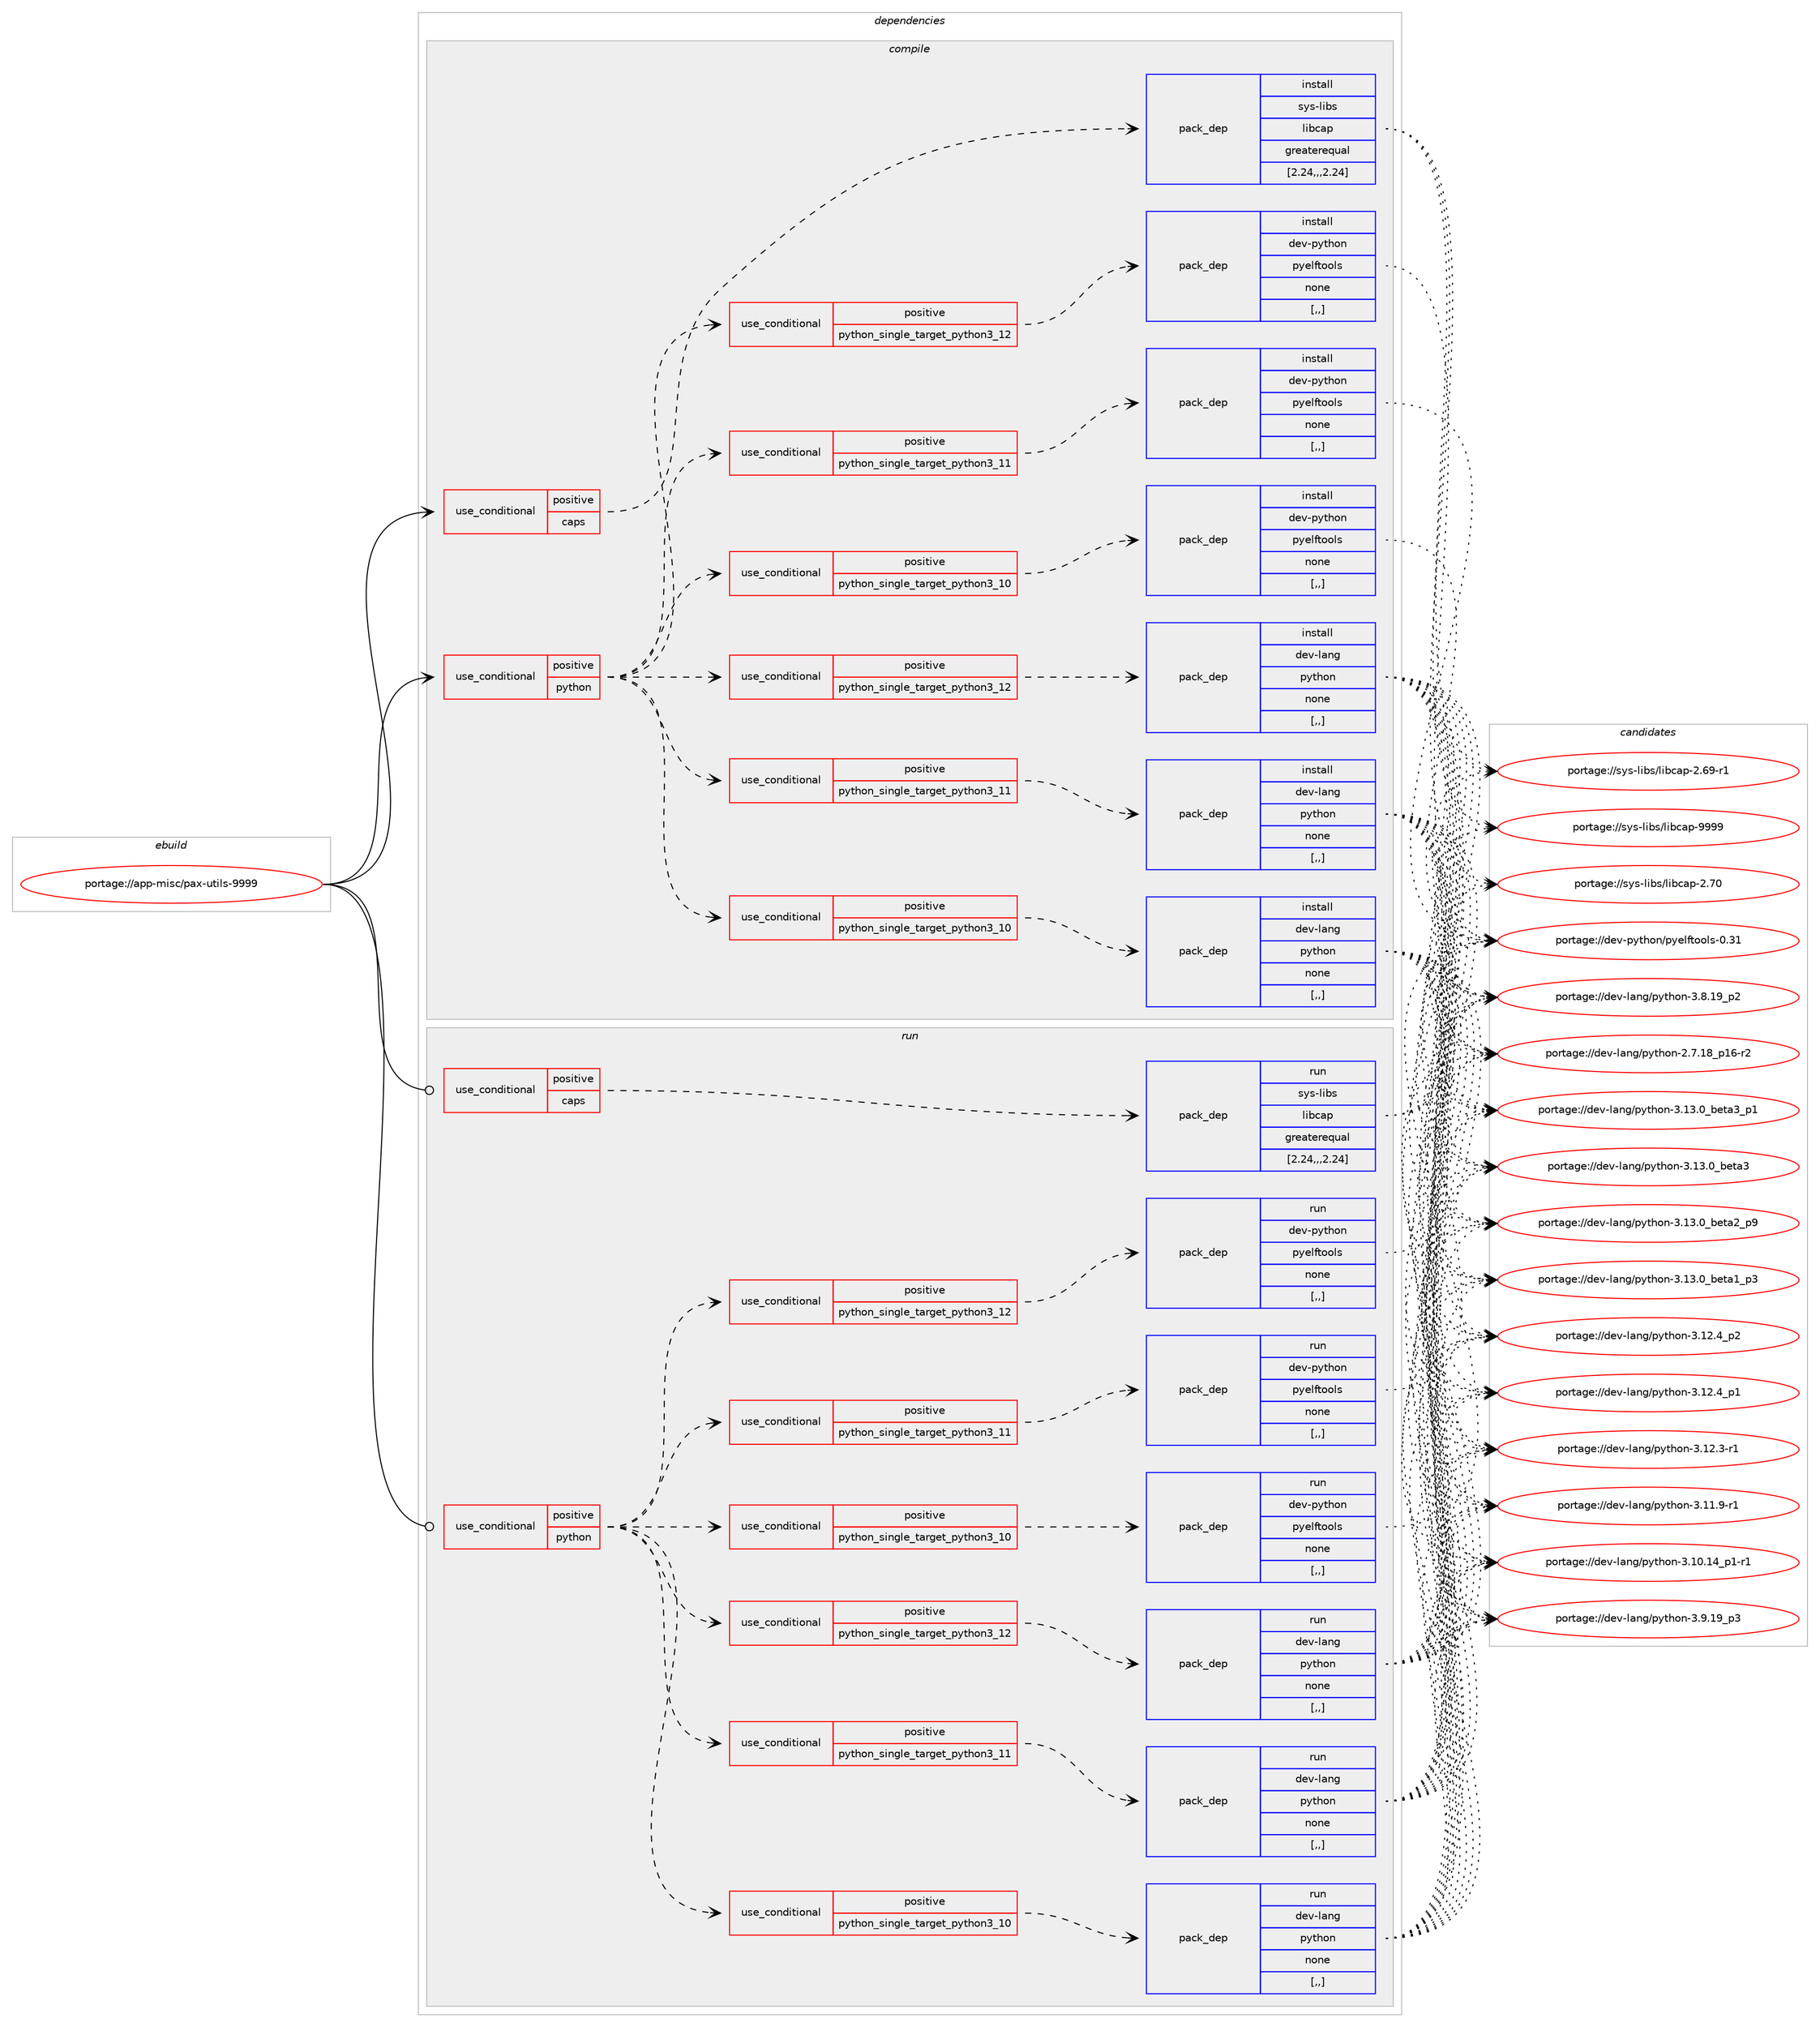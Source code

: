 digraph prolog {

# *************
# Graph options
# *************

newrank=true;
concentrate=true;
compound=true;
graph [rankdir=LR,fontname=Helvetica,fontsize=10,ranksep=1.5];#, ranksep=2.5, nodesep=0.2];
edge  [arrowhead=vee];
node  [fontname=Helvetica,fontsize=10];

# **********
# The ebuild
# **********

subgraph cluster_leftcol {
color=gray;
label=<<i>ebuild</i>>;
id [label="portage://app-misc/pax-utils-9999", color=red, width=4, href="../app-misc/pax-utils-9999.svg"];
}

# ****************
# The dependencies
# ****************

subgraph cluster_midcol {
color=gray;
label=<<i>dependencies</i>>;
subgraph cluster_compile {
fillcolor="#eeeeee";
style=filled;
label=<<i>compile</i>>;
subgraph cond12595 {
dependency43325 [label=<<TABLE BORDER="0" CELLBORDER="1" CELLSPACING="0" CELLPADDING="4"><TR><TD ROWSPAN="3" CELLPADDING="10">use_conditional</TD></TR><TR><TD>positive</TD></TR><TR><TD>caps</TD></TR></TABLE>>, shape=none, color=red];
subgraph pack30329 {
dependency43326 [label=<<TABLE BORDER="0" CELLBORDER="1" CELLSPACING="0" CELLPADDING="4" WIDTH="220"><TR><TD ROWSPAN="6" CELLPADDING="30">pack_dep</TD></TR><TR><TD WIDTH="110">install</TD></TR><TR><TD>sys-libs</TD></TR><TR><TD>libcap</TD></TR><TR><TD>greaterequal</TD></TR><TR><TD>[2.24,,,2.24]</TD></TR></TABLE>>, shape=none, color=blue];
}
dependency43325:e -> dependency43326:w [weight=20,style="dashed",arrowhead="vee"];
}
id:e -> dependency43325:w [weight=20,style="solid",arrowhead="vee"];
subgraph cond12596 {
dependency43327 [label=<<TABLE BORDER="0" CELLBORDER="1" CELLSPACING="0" CELLPADDING="4"><TR><TD ROWSPAN="3" CELLPADDING="10">use_conditional</TD></TR><TR><TD>positive</TD></TR><TR><TD>python</TD></TR></TABLE>>, shape=none, color=red];
subgraph cond12597 {
dependency43328 [label=<<TABLE BORDER="0" CELLBORDER="1" CELLSPACING="0" CELLPADDING="4"><TR><TD ROWSPAN="3" CELLPADDING="10">use_conditional</TD></TR><TR><TD>positive</TD></TR><TR><TD>python_single_target_python3_10</TD></TR></TABLE>>, shape=none, color=red];
subgraph pack30330 {
dependency43329 [label=<<TABLE BORDER="0" CELLBORDER="1" CELLSPACING="0" CELLPADDING="4" WIDTH="220"><TR><TD ROWSPAN="6" CELLPADDING="30">pack_dep</TD></TR><TR><TD WIDTH="110">install</TD></TR><TR><TD>dev-lang</TD></TR><TR><TD>python</TD></TR><TR><TD>none</TD></TR><TR><TD>[,,]</TD></TR></TABLE>>, shape=none, color=blue];
}
dependency43328:e -> dependency43329:w [weight=20,style="dashed",arrowhead="vee"];
}
dependency43327:e -> dependency43328:w [weight=20,style="dashed",arrowhead="vee"];
subgraph cond12598 {
dependency43330 [label=<<TABLE BORDER="0" CELLBORDER="1" CELLSPACING="0" CELLPADDING="4"><TR><TD ROWSPAN="3" CELLPADDING="10">use_conditional</TD></TR><TR><TD>positive</TD></TR><TR><TD>python_single_target_python3_11</TD></TR></TABLE>>, shape=none, color=red];
subgraph pack30331 {
dependency43331 [label=<<TABLE BORDER="0" CELLBORDER="1" CELLSPACING="0" CELLPADDING="4" WIDTH="220"><TR><TD ROWSPAN="6" CELLPADDING="30">pack_dep</TD></TR><TR><TD WIDTH="110">install</TD></TR><TR><TD>dev-lang</TD></TR><TR><TD>python</TD></TR><TR><TD>none</TD></TR><TR><TD>[,,]</TD></TR></TABLE>>, shape=none, color=blue];
}
dependency43330:e -> dependency43331:w [weight=20,style="dashed",arrowhead="vee"];
}
dependency43327:e -> dependency43330:w [weight=20,style="dashed",arrowhead="vee"];
subgraph cond12599 {
dependency43332 [label=<<TABLE BORDER="0" CELLBORDER="1" CELLSPACING="0" CELLPADDING="4"><TR><TD ROWSPAN="3" CELLPADDING="10">use_conditional</TD></TR><TR><TD>positive</TD></TR><TR><TD>python_single_target_python3_12</TD></TR></TABLE>>, shape=none, color=red];
subgraph pack30332 {
dependency43333 [label=<<TABLE BORDER="0" CELLBORDER="1" CELLSPACING="0" CELLPADDING="4" WIDTH="220"><TR><TD ROWSPAN="6" CELLPADDING="30">pack_dep</TD></TR><TR><TD WIDTH="110">install</TD></TR><TR><TD>dev-lang</TD></TR><TR><TD>python</TD></TR><TR><TD>none</TD></TR><TR><TD>[,,]</TD></TR></TABLE>>, shape=none, color=blue];
}
dependency43332:e -> dependency43333:w [weight=20,style="dashed",arrowhead="vee"];
}
dependency43327:e -> dependency43332:w [weight=20,style="dashed",arrowhead="vee"];
subgraph cond12600 {
dependency43334 [label=<<TABLE BORDER="0" CELLBORDER="1" CELLSPACING="0" CELLPADDING="4"><TR><TD ROWSPAN="3" CELLPADDING="10">use_conditional</TD></TR><TR><TD>positive</TD></TR><TR><TD>python_single_target_python3_10</TD></TR></TABLE>>, shape=none, color=red];
subgraph pack30333 {
dependency43335 [label=<<TABLE BORDER="0" CELLBORDER="1" CELLSPACING="0" CELLPADDING="4" WIDTH="220"><TR><TD ROWSPAN="6" CELLPADDING="30">pack_dep</TD></TR><TR><TD WIDTH="110">install</TD></TR><TR><TD>dev-python</TD></TR><TR><TD>pyelftools</TD></TR><TR><TD>none</TD></TR><TR><TD>[,,]</TD></TR></TABLE>>, shape=none, color=blue];
}
dependency43334:e -> dependency43335:w [weight=20,style="dashed",arrowhead="vee"];
}
dependency43327:e -> dependency43334:w [weight=20,style="dashed",arrowhead="vee"];
subgraph cond12601 {
dependency43336 [label=<<TABLE BORDER="0" CELLBORDER="1" CELLSPACING="0" CELLPADDING="4"><TR><TD ROWSPAN="3" CELLPADDING="10">use_conditional</TD></TR><TR><TD>positive</TD></TR><TR><TD>python_single_target_python3_11</TD></TR></TABLE>>, shape=none, color=red];
subgraph pack30334 {
dependency43337 [label=<<TABLE BORDER="0" CELLBORDER="1" CELLSPACING="0" CELLPADDING="4" WIDTH="220"><TR><TD ROWSPAN="6" CELLPADDING="30">pack_dep</TD></TR><TR><TD WIDTH="110">install</TD></TR><TR><TD>dev-python</TD></TR><TR><TD>pyelftools</TD></TR><TR><TD>none</TD></TR><TR><TD>[,,]</TD></TR></TABLE>>, shape=none, color=blue];
}
dependency43336:e -> dependency43337:w [weight=20,style="dashed",arrowhead="vee"];
}
dependency43327:e -> dependency43336:w [weight=20,style="dashed",arrowhead="vee"];
subgraph cond12602 {
dependency43338 [label=<<TABLE BORDER="0" CELLBORDER="1" CELLSPACING="0" CELLPADDING="4"><TR><TD ROWSPAN="3" CELLPADDING="10">use_conditional</TD></TR><TR><TD>positive</TD></TR><TR><TD>python_single_target_python3_12</TD></TR></TABLE>>, shape=none, color=red];
subgraph pack30335 {
dependency43339 [label=<<TABLE BORDER="0" CELLBORDER="1" CELLSPACING="0" CELLPADDING="4" WIDTH="220"><TR><TD ROWSPAN="6" CELLPADDING="30">pack_dep</TD></TR><TR><TD WIDTH="110">install</TD></TR><TR><TD>dev-python</TD></TR><TR><TD>pyelftools</TD></TR><TR><TD>none</TD></TR><TR><TD>[,,]</TD></TR></TABLE>>, shape=none, color=blue];
}
dependency43338:e -> dependency43339:w [weight=20,style="dashed",arrowhead="vee"];
}
dependency43327:e -> dependency43338:w [weight=20,style="dashed",arrowhead="vee"];
}
id:e -> dependency43327:w [weight=20,style="solid",arrowhead="vee"];
}
subgraph cluster_compileandrun {
fillcolor="#eeeeee";
style=filled;
label=<<i>compile and run</i>>;
}
subgraph cluster_run {
fillcolor="#eeeeee";
style=filled;
label=<<i>run</i>>;
subgraph cond12603 {
dependency43340 [label=<<TABLE BORDER="0" CELLBORDER="1" CELLSPACING="0" CELLPADDING="4"><TR><TD ROWSPAN="3" CELLPADDING="10">use_conditional</TD></TR><TR><TD>positive</TD></TR><TR><TD>caps</TD></TR></TABLE>>, shape=none, color=red];
subgraph pack30336 {
dependency43341 [label=<<TABLE BORDER="0" CELLBORDER="1" CELLSPACING="0" CELLPADDING="4" WIDTH="220"><TR><TD ROWSPAN="6" CELLPADDING="30">pack_dep</TD></TR><TR><TD WIDTH="110">run</TD></TR><TR><TD>sys-libs</TD></TR><TR><TD>libcap</TD></TR><TR><TD>greaterequal</TD></TR><TR><TD>[2.24,,,2.24]</TD></TR></TABLE>>, shape=none, color=blue];
}
dependency43340:e -> dependency43341:w [weight=20,style="dashed",arrowhead="vee"];
}
id:e -> dependency43340:w [weight=20,style="solid",arrowhead="odot"];
subgraph cond12604 {
dependency43342 [label=<<TABLE BORDER="0" CELLBORDER="1" CELLSPACING="0" CELLPADDING="4"><TR><TD ROWSPAN="3" CELLPADDING="10">use_conditional</TD></TR><TR><TD>positive</TD></TR><TR><TD>python</TD></TR></TABLE>>, shape=none, color=red];
subgraph cond12605 {
dependency43343 [label=<<TABLE BORDER="0" CELLBORDER="1" CELLSPACING="0" CELLPADDING="4"><TR><TD ROWSPAN="3" CELLPADDING="10">use_conditional</TD></TR><TR><TD>positive</TD></TR><TR><TD>python_single_target_python3_10</TD></TR></TABLE>>, shape=none, color=red];
subgraph pack30337 {
dependency43344 [label=<<TABLE BORDER="0" CELLBORDER="1" CELLSPACING="0" CELLPADDING="4" WIDTH="220"><TR><TD ROWSPAN="6" CELLPADDING="30">pack_dep</TD></TR><TR><TD WIDTH="110">run</TD></TR><TR><TD>dev-lang</TD></TR><TR><TD>python</TD></TR><TR><TD>none</TD></TR><TR><TD>[,,]</TD></TR></TABLE>>, shape=none, color=blue];
}
dependency43343:e -> dependency43344:w [weight=20,style="dashed",arrowhead="vee"];
}
dependency43342:e -> dependency43343:w [weight=20,style="dashed",arrowhead="vee"];
subgraph cond12606 {
dependency43345 [label=<<TABLE BORDER="0" CELLBORDER="1" CELLSPACING="0" CELLPADDING="4"><TR><TD ROWSPAN="3" CELLPADDING="10">use_conditional</TD></TR><TR><TD>positive</TD></TR><TR><TD>python_single_target_python3_11</TD></TR></TABLE>>, shape=none, color=red];
subgraph pack30338 {
dependency43346 [label=<<TABLE BORDER="0" CELLBORDER="1" CELLSPACING="0" CELLPADDING="4" WIDTH="220"><TR><TD ROWSPAN="6" CELLPADDING="30">pack_dep</TD></TR><TR><TD WIDTH="110">run</TD></TR><TR><TD>dev-lang</TD></TR><TR><TD>python</TD></TR><TR><TD>none</TD></TR><TR><TD>[,,]</TD></TR></TABLE>>, shape=none, color=blue];
}
dependency43345:e -> dependency43346:w [weight=20,style="dashed",arrowhead="vee"];
}
dependency43342:e -> dependency43345:w [weight=20,style="dashed",arrowhead="vee"];
subgraph cond12607 {
dependency43347 [label=<<TABLE BORDER="0" CELLBORDER="1" CELLSPACING="0" CELLPADDING="4"><TR><TD ROWSPAN="3" CELLPADDING="10">use_conditional</TD></TR><TR><TD>positive</TD></TR><TR><TD>python_single_target_python3_12</TD></TR></TABLE>>, shape=none, color=red];
subgraph pack30339 {
dependency43348 [label=<<TABLE BORDER="0" CELLBORDER="1" CELLSPACING="0" CELLPADDING="4" WIDTH="220"><TR><TD ROWSPAN="6" CELLPADDING="30">pack_dep</TD></TR><TR><TD WIDTH="110">run</TD></TR><TR><TD>dev-lang</TD></TR><TR><TD>python</TD></TR><TR><TD>none</TD></TR><TR><TD>[,,]</TD></TR></TABLE>>, shape=none, color=blue];
}
dependency43347:e -> dependency43348:w [weight=20,style="dashed",arrowhead="vee"];
}
dependency43342:e -> dependency43347:w [weight=20,style="dashed",arrowhead="vee"];
subgraph cond12608 {
dependency43349 [label=<<TABLE BORDER="0" CELLBORDER="1" CELLSPACING="0" CELLPADDING="4"><TR><TD ROWSPAN="3" CELLPADDING="10">use_conditional</TD></TR><TR><TD>positive</TD></TR><TR><TD>python_single_target_python3_10</TD></TR></TABLE>>, shape=none, color=red];
subgraph pack30340 {
dependency43350 [label=<<TABLE BORDER="0" CELLBORDER="1" CELLSPACING="0" CELLPADDING="4" WIDTH="220"><TR><TD ROWSPAN="6" CELLPADDING="30">pack_dep</TD></TR><TR><TD WIDTH="110">run</TD></TR><TR><TD>dev-python</TD></TR><TR><TD>pyelftools</TD></TR><TR><TD>none</TD></TR><TR><TD>[,,]</TD></TR></TABLE>>, shape=none, color=blue];
}
dependency43349:e -> dependency43350:w [weight=20,style="dashed",arrowhead="vee"];
}
dependency43342:e -> dependency43349:w [weight=20,style="dashed",arrowhead="vee"];
subgraph cond12609 {
dependency43351 [label=<<TABLE BORDER="0" CELLBORDER="1" CELLSPACING="0" CELLPADDING="4"><TR><TD ROWSPAN="3" CELLPADDING="10">use_conditional</TD></TR><TR><TD>positive</TD></TR><TR><TD>python_single_target_python3_11</TD></TR></TABLE>>, shape=none, color=red];
subgraph pack30341 {
dependency43352 [label=<<TABLE BORDER="0" CELLBORDER="1" CELLSPACING="0" CELLPADDING="4" WIDTH="220"><TR><TD ROWSPAN="6" CELLPADDING="30">pack_dep</TD></TR><TR><TD WIDTH="110">run</TD></TR><TR><TD>dev-python</TD></TR><TR><TD>pyelftools</TD></TR><TR><TD>none</TD></TR><TR><TD>[,,]</TD></TR></TABLE>>, shape=none, color=blue];
}
dependency43351:e -> dependency43352:w [weight=20,style="dashed",arrowhead="vee"];
}
dependency43342:e -> dependency43351:w [weight=20,style="dashed",arrowhead="vee"];
subgraph cond12610 {
dependency43353 [label=<<TABLE BORDER="0" CELLBORDER="1" CELLSPACING="0" CELLPADDING="4"><TR><TD ROWSPAN="3" CELLPADDING="10">use_conditional</TD></TR><TR><TD>positive</TD></TR><TR><TD>python_single_target_python3_12</TD></TR></TABLE>>, shape=none, color=red];
subgraph pack30342 {
dependency43354 [label=<<TABLE BORDER="0" CELLBORDER="1" CELLSPACING="0" CELLPADDING="4" WIDTH="220"><TR><TD ROWSPAN="6" CELLPADDING="30">pack_dep</TD></TR><TR><TD WIDTH="110">run</TD></TR><TR><TD>dev-python</TD></TR><TR><TD>pyelftools</TD></TR><TR><TD>none</TD></TR><TR><TD>[,,]</TD></TR></TABLE>>, shape=none, color=blue];
}
dependency43353:e -> dependency43354:w [weight=20,style="dashed",arrowhead="vee"];
}
dependency43342:e -> dependency43353:w [weight=20,style="dashed",arrowhead="vee"];
}
id:e -> dependency43342:w [weight=20,style="solid",arrowhead="odot"];
}
}

# **************
# The candidates
# **************

subgraph cluster_choices {
rank=same;
color=gray;
label=<<i>candidates</i>>;

subgraph choice30329 {
color=black;
nodesep=1;
choice1151211154510810598115471081059899971124557575757 [label="portage://sys-libs/libcap-9999", color=red, width=4,href="../sys-libs/libcap-9999.svg"];
choice1151211154510810598115471081059899971124550465548 [label="portage://sys-libs/libcap-2.70", color=red, width=4,href="../sys-libs/libcap-2.70.svg"];
choice11512111545108105981154710810598999711245504654574511449 [label="portage://sys-libs/libcap-2.69-r1", color=red, width=4,href="../sys-libs/libcap-2.69-r1.svg"];
dependency43326:e -> choice1151211154510810598115471081059899971124557575757:w [style=dotted,weight="100"];
dependency43326:e -> choice1151211154510810598115471081059899971124550465548:w [style=dotted,weight="100"];
dependency43326:e -> choice11512111545108105981154710810598999711245504654574511449:w [style=dotted,weight="100"];
}
subgraph choice30330 {
color=black;
nodesep=1;
choice10010111845108971101034711212111610411111045514649514648959810111697519511249 [label="portage://dev-lang/python-3.13.0_beta3_p1", color=red, width=4,href="../dev-lang/python-3.13.0_beta3_p1.svg"];
choice1001011184510897110103471121211161041111104551464951464895981011169751 [label="portage://dev-lang/python-3.13.0_beta3", color=red, width=4,href="../dev-lang/python-3.13.0_beta3.svg"];
choice10010111845108971101034711212111610411111045514649514648959810111697509511257 [label="portage://dev-lang/python-3.13.0_beta2_p9", color=red, width=4,href="../dev-lang/python-3.13.0_beta2_p9.svg"];
choice10010111845108971101034711212111610411111045514649514648959810111697499511251 [label="portage://dev-lang/python-3.13.0_beta1_p3", color=red, width=4,href="../dev-lang/python-3.13.0_beta1_p3.svg"];
choice100101118451089711010347112121116104111110455146495046529511250 [label="portage://dev-lang/python-3.12.4_p2", color=red, width=4,href="../dev-lang/python-3.12.4_p2.svg"];
choice100101118451089711010347112121116104111110455146495046529511249 [label="portage://dev-lang/python-3.12.4_p1", color=red, width=4,href="../dev-lang/python-3.12.4_p1.svg"];
choice100101118451089711010347112121116104111110455146495046514511449 [label="portage://dev-lang/python-3.12.3-r1", color=red, width=4,href="../dev-lang/python-3.12.3-r1.svg"];
choice100101118451089711010347112121116104111110455146494946574511449 [label="portage://dev-lang/python-3.11.9-r1", color=red, width=4,href="../dev-lang/python-3.11.9-r1.svg"];
choice100101118451089711010347112121116104111110455146494846495295112494511449 [label="portage://dev-lang/python-3.10.14_p1-r1", color=red, width=4,href="../dev-lang/python-3.10.14_p1-r1.svg"];
choice100101118451089711010347112121116104111110455146574649579511251 [label="portage://dev-lang/python-3.9.19_p3", color=red, width=4,href="../dev-lang/python-3.9.19_p3.svg"];
choice100101118451089711010347112121116104111110455146564649579511250 [label="portage://dev-lang/python-3.8.19_p2", color=red, width=4,href="../dev-lang/python-3.8.19_p2.svg"];
choice100101118451089711010347112121116104111110455046554649569511249544511450 [label="portage://dev-lang/python-2.7.18_p16-r2", color=red, width=4,href="../dev-lang/python-2.7.18_p16-r2.svg"];
dependency43329:e -> choice10010111845108971101034711212111610411111045514649514648959810111697519511249:w [style=dotted,weight="100"];
dependency43329:e -> choice1001011184510897110103471121211161041111104551464951464895981011169751:w [style=dotted,weight="100"];
dependency43329:e -> choice10010111845108971101034711212111610411111045514649514648959810111697509511257:w [style=dotted,weight="100"];
dependency43329:e -> choice10010111845108971101034711212111610411111045514649514648959810111697499511251:w [style=dotted,weight="100"];
dependency43329:e -> choice100101118451089711010347112121116104111110455146495046529511250:w [style=dotted,weight="100"];
dependency43329:e -> choice100101118451089711010347112121116104111110455146495046529511249:w [style=dotted,weight="100"];
dependency43329:e -> choice100101118451089711010347112121116104111110455146495046514511449:w [style=dotted,weight="100"];
dependency43329:e -> choice100101118451089711010347112121116104111110455146494946574511449:w [style=dotted,weight="100"];
dependency43329:e -> choice100101118451089711010347112121116104111110455146494846495295112494511449:w [style=dotted,weight="100"];
dependency43329:e -> choice100101118451089711010347112121116104111110455146574649579511251:w [style=dotted,weight="100"];
dependency43329:e -> choice100101118451089711010347112121116104111110455146564649579511250:w [style=dotted,weight="100"];
dependency43329:e -> choice100101118451089711010347112121116104111110455046554649569511249544511450:w [style=dotted,weight="100"];
}
subgraph choice30331 {
color=black;
nodesep=1;
choice10010111845108971101034711212111610411111045514649514648959810111697519511249 [label="portage://dev-lang/python-3.13.0_beta3_p1", color=red, width=4,href="../dev-lang/python-3.13.0_beta3_p1.svg"];
choice1001011184510897110103471121211161041111104551464951464895981011169751 [label="portage://dev-lang/python-3.13.0_beta3", color=red, width=4,href="../dev-lang/python-3.13.0_beta3.svg"];
choice10010111845108971101034711212111610411111045514649514648959810111697509511257 [label="portage://dev-lang/python-3.13.0_beta2_p9", color=red, width=4,href="../dev-lang/python-3.13.0_beta2_p9.svg"];
choice10010111845108971101034711212111610411111045514649514648959810111697499511251 [label="portage://dev-lang/python-3.13.0_beta1_p3", color=red, width=4,href="../dev-lang/python-3.13.0_beta1_p3.svg"];
choice100101118451089711010347112121116104111110455146495046529511250 [label="portage://dev-lang/python-3.12.4_p2", color=red, width=4,href="../dev-lang/python-3.12.4_p2.svg"];
choice100101118451089711010347112121116104111110455146495046529511249 [label="portage://dev-lang/python-3.12.4_p1", color=red, width=4,href="../dev-lang/python-3.12.4_p1.svg"];
choice100101118451089711010347112121116104111110455146495046514511449 [label="portage://dev-lang/python-3.12.3-r1", color=red, width=4,href="../dev-lang/python-3.12.3-r1.svg"];
choice100101118451089711010347112121116104111110455146494946574511449 [label="portage://dev-lang/python-3.11.9-r1", color=red, width=4,href="../dev-lang/python-3.11.9-r1.svg"];
choice100101118451089711010347112121116104111110455146494846495295112494511449 [label="portage://dev-lang/python-3.10.14_p1-r1", color=red, width=4,href="../dev-lang/python-3.10.14_p1-r1.svg"];
choice100101118451089711010347112121116104111110455146574649579511251 [label="portage://dev-lang/python-3.9.19_p3", color=red, width=4,href="../dev-lang/python-3.9.19_p3.svg"];
choice100101118451089711010347112121116104111110455146564649579511250 [label="portage://dev-lang/python-3.8.19_p2", color=red, width=4,href="../dev-lang/python-3.8.19_p2.svg"];
choice100101118451089711010347112121116104111110455046554649569511249544511450 [label="portage://dev-lang/python-2.7.18_p16-r2", color=red, width=4,href="../dev-lang/python-2.7.18_p16-r2.svg"];
dependency43331:e -> choice10010111845108971101034711212111610411111045514649514648959810111697519511249:w [style=dotted,weight="100"];
dependency43331:e -> choice1001011184510897110103471121211161041111104551464951464895981011169751:w [style=dotted,weight="100"];
dependency43331:e -> choice10010111845108971101034711212111610411111045514649514648959810111697509511257:w [style=dotted,weight="100"];
dependency43331:e -> choice10010111845108971101034711212111610411111045514649514648959810111697499511251:w [style=dotted,weight="100"];
dependency43331:e -> choice100101118451089711010347112121116104111110455146495046529511250:w [style=dotted,weight="100"];
dependency43331:e -> choice100101118451089711010347112121116104111110455146495046529511249:w [style=dotted,weight="100"];
dependency43331:e -> choice100101118451089711010347112121116104111110455146495046514511449:w [style=dotted,weight="100"];
dependency43331:e -> choice100101118451089711010347112121116104111110455146494946574511449:w [style=dotted,weight="100"];
dependency43331:e -> choice100101118451089711010347112121116104111110455146494846495295112494511449:w [style=dotted,weight="100"];
dependency43331:e -> choice100101118451089711010347112121116104111110455146574649579511251:w [style=dotted,weight="100"];
dependency43331:e -> choice100101118451089711010347112121116104111110455146564649579511250:w [style=dotted,weight="100"];
dependency43331:e -> choice100101118451089711010347112121116104111110455046554649569511249544511450:w [style=dotted,weight="100"];
}
subgraph choice30332 {
color=black;
nodesep=1;
choice10010111845108971101034711212111610411111045514649514648959810111697519511249 [label="portage://dev-lang/python-3.13.0_beta3_p1", color=red, width=4,href="../dev-lang/python-3.13.0_beta3_p1.svg"];
choice1001011184510897110103471121211161041111104551464951464895981011169751 [label="portage://dev-lang/python-3.13.0_beta3", color=red, width=4,href="../dev-lang/python-3.13.0_beta3.svg"];
choice10010111845108971101034711212111610411111045514649514648959810111697509511257 [label="portage://dev-lang/python-3.13.0_beta2_p9", color=red, width=4,href="../dev-lang/python-3.13.0_beta2_p9.svg"];
choice10010111845108971101034711212111610411111045514649514648959810111697499511251 [label="portage://dev-lang/python-3.13.0_beta1_p3", color=red, width=4,href="../dev-lang/python-3.13.0_beta1_p3.svg"];
choice100101118451089711010347112121116104111110455146495046529511250 [label="portage://dev-lang/python-3.12.4_p2", color=red, width=4,href="../dev-lang/python-3.12.4_p2.svg"];
choice100101118451089711010347112121116104111110455146495046529511249 [label="portage://dev-lang/python-3.12.4_p1", color=red, width=4,href="../dev-lang/python-3.12.4_p1.svg"];
choice100101118451089711010347112121116104111110455146495046514511449 [label="portage://dev-lang/python-3.12.3-r1", color=red, width=4,href="../dev-lang/python-3.12.3-r1.svg"];
choice100101118451089711010347112121116104111110455146494946574511449 [label="portage://dev-lang/python-3.11.9-r1", color=red, width=4,href="../dev-lang/python-3.11.9-r1.svg"];
choice100101118451089711010347112121116104111110455146494846495295112494511449 [label="portage://dev-lang/python-3.10.14_p1-r1", color=red, width=4,href="../dev-lang/python-3.10.14_p1-r1.svg"];
choice100101118451089711010347112121116104111110455146574649579511251 [label="portage://dev-lang/python-3.9.19_p3", color=red, width=4,href="../dev-lang/python-3.9.19_p3.svg"];
choice100101118451089711010347112121116104111110455146564649579511250 [label="portage://dev-lang/python-3.8.19_p2", color=red, width=4,href="../dev-lang/python-3.8.19_p2.svg"];
choice100101118451089711010347112121116104111110455046554649569511249544511450 [label="portage://dev-lang/python-2.7.18_p16-r2", color=red, width=4,href="../dev-lang/python-2.7.18_p16-r2.svg"];
dependency43333:e -> choice10010111845108971101034711212111610411111045514649514648959810111697519511249:w [style=dotted,weight="100"];
dependency43333:e -> choice1001011184510897110103471121211161041111104551464951464895981011169751:w [style=dotted,weight="100"];
dependency43333:e -> choice10010111845108971101034711212111610411111045514649514648959810111697509511257:w [style=dotted,weight="100"];
dependency43333:e -> choice10010111845108971101034711212111610411111045514649514648959810111697499511251:w [style=dotted,weight="100"];
dependency43333:e -> choice100101118451089711010347112121116104111110455146495046529511250:w [style=dotted,weight="100"];
dependency43333:e -> choice100101118451089711010347112121116104111110455146495046529511249:w [style=dotted,weight="100"];
dependency43333:e -> choice100101118451089711010347112121116104111110455146495046514511449:w [style=dotted,weight="100"];
dependency43333:e -> choice100101118451089711010347112121116104111110455146494946574511449:w [style=dotted,weight="100"];
dependency43333:e -> choice100101118451089711010347112121116104111110455146494846495295112494511449:w [style=dotted,weight="100"];
dependency43333:e -> choice100101118451089711010347112121116104111110455146574649579511251:w [style=dotted,weight="100"];
dependency43333:e -> choice100101118451089711010347112121116104111110455146564649579511250:w [style=dotted,weight="100"];
dependency43333:e -> choice100101118451089711010347112121116104111110455046554649569511249544511450:w [style=dotted,weight="100"];
}
subgraph choice30333 {
color=black;
nodesep=1;
choice10010111845112121116104111110471121211011081021161111111081154548465149 [label="portage://dev-python/pyelftools-0.31", color=red, width=4,href="../dev-python/pyelftools-0.31.svg"];
dependency43335:e -> choice10010111845112121116104111110471121211011081021161111111081154548465149:w [style=dotted,weight="100"];
}
subgraph choice30334 {
color=black;
nodesep=1;
choice10010111845112121116104111110471121211011081021161111111081154548465149 [label="portage://dev-python/pyelftools-0.31", color=red, width=4,href="../dev-python/pyelftools-0.31.svg"];
dependency43337:e -> choice10010111845112121116104111110471121211011081021161111111081154548465149:w [style=dotted,weight="100"];
}
subgraph choice30335 {
color=black;
nodesep=1;
choice10010111845112121116104111110471121211011081021161111111081154548465149 [label="portage://dev-python/pyelftools-0.31", color=red, width=4,href="../dev-python/pyelftools-0.31.svg"];
dependency43339:e -> choice10010111845112121116104111110471121211011081021161111111081154548465149:w [style=dotted,weight="100"];
}
subgraph choice30336 {
color=black;
nodesep=1;
choice1151211154510810598115471081059899971124557575757 [label="portage://sys-libs/libcap-9999", color=red, width=4,href="../sys-libs/libcap-9999.svg"];
choice1151211154510810598115471081059899971124550465548 [label="portage://sys-libs/libcap-2.70", color=red, width=4,href="../sys-libs/libcap-2.70.svg"];
choice11512111545108105981154710810598999711245504654574511449 [label="portage://sys-libs/libcap-2.69-r1", color=red, width=4,href="../sys-libs/libcap-2.69-r1.svg"];
dependency43341:e -> choice1151211154510810598115471081059899971124557575757:w [style=dotted,weight="100"];
dependency43341:e -> choice1151211154510810598115471081059899971124550465548:w [style=dotted,weight="100"];
dependency43341:e -> choice11512111545108105981154710810598999711245504654574511449:w [style=dotted,weight="100"];
}
subgraph choice30337 {
color=black;
nodesep=1;
choice10010111845108971101034711212111610411111045514649514648959810111697519511249 [label="portage://dev-lang/python-3.13.0_beta3_p1", color=red, width=4,href="../dev-lang/python-3.13.0_beta3_p1.svg"];
choice1001011184510897110103471121211161041111104551464951464895981011169751 [label="portage://dev-lang/python-3.13.0_beta3", color=red, width=4,href="../dev-lang/python-3.13.0_beta3.svg"];
choice10010111845108971101034711212111610411111045514649514648959810111697509511257 [label="portage://dev-lang/python-3.13.0_beta2_p9", color=red, width=4,href="../dev-lang/python-3.13.0_beta2_p9.svg"];
choice10010111845108971101034711212111610411111045514649514648959810111697499511251 [label="portage://dev-lang/python-3.13.0_beta1_p3", color=red, width=4,href="../dev-lang/python-3.13.0_beta1_p3.svg"];
choice100101118451089711010347112121116104111110455146495046529511250 [label="portage://dev-lang/python-3.12.4_p2", color=red, width=4,href="../dev-lang/python-3.12.4_p2.svg"];
choice100101118451089711010347112121116104111110455146495046529511249 [label="portage://dev-lang/python-3.12.4_p1", color=red, width=4,href="../dev-lang/python-3.12.4_p1.svg"];
choice100101118451089711010347112121116104111110455146495046514511449 [label="portage://dev-lang/python-3.12.3-r1", color=red, width=4,href="../dev-lang/python-3.12.3-r1.svg"];
choice100101118451089711010347112121116104111110455146494946574511449 [label="portage://dev-lang/python-3.11.9-r1", color=red, width=4,href="../dev-lang/python-3.11.9-r1.svg"];
choice100101118451089711010347112121116104111110455146494846495295112494511449 [label="portage://dev-lang/python-3.10.14_p1-r1", color=red, width=4,href="../dev-lang/python-3.10.14_p1-r1.svg"];
choice100101118451089711010347112121116104111110455146574649579511251 [label="portage://dev-lang/python-3.9.19_p3", color=red, width=4,href="../dev-lang/python-3.9.19_p3.svg"];
choice100101118451089711010347112121116104111110455146564649579511250 [label="portage://dev-lang/python-3.8.19_p2", color=red, width=4,href="../dev-lang/python-3.8.19_p2.svg"];
choice100101118451089711010347112121116104111110455046554649569511249544511450 [label="portage://dev-lang/python-2.7.18_p16-r2", color=red, width=4,href="../dev-lang/python-2.7.18_p16-r2.svg"];
dependency43344:e -> choice10010111845108971101034711212111610411111045514649514648959810111697519511249:w [style=dotted,weight="100"];
dependency43344:e -> choice1001011184510897110103471121211161041111104551464951464895981011169751:w [style=dotted,weight="100"];
dependency43344:e -> choice10010111845108971101034711212111610411111045514649514648959810111697509511257:w [style=dotted,weight="100"];
dependency43344:e -> choice10010111845108971101034711212111610411111045514649514648959810111697499511251:w [style=dotted,weight="100"];
dependency43344:e -> choice100101118451089711010347112121116104111110455146495046529511250:w [style=dotted,weight="100"];
dependency43344:e -> choice100101118451089711010347112121116104111110455146495046529511249:w [style=dotted,weight="100"];
dependency43344:e -> choice100101118451089711010347112121116104111110455146495046514511449:w [style=dotted,weight="100"];
dependency43344:e -> choice100101118451089711010347112121116104111110455146494946574511449:w [style=dotted,weight="100"];
dependency43344:e -> choice100101118451089711010347112121116104111110455146494846495295112494511449:w [style=dotted,weight="100"];
dependency43344:e -> choice100101118451089711010347112121116104111110455146574649579511251:w [style=dotted,weight="100"];
dependency43344:e -> choice100101118451089711010347112121116104111110455146564649579511250:w [style=dotted,weight="100"];
dependency43344:e -> choice100101118451089711010347112121116104111110455046554649569511249544511450:w [style=dotted,weight="100"];
}
subgraph choice30338 {
color=black;
nodesep=1;
choice10010111845108971101034711212111610411111045514649514648959810111697519511249 [label="portage://dev-lang/python-3.13.0_beta3_p1", color=red, width=4,href="../dev-lang/python-3.13.0_beta3_p1.svg"];
choice1001011184510897110103471121211161041111104551464951464895981011169751 [label="portage://dev-lang/python-3.13.0_beta3", color=red, width=4,href="../dev-lang/python-3.13.0_beta3.svg"];
choice10010111845108971101034711212111610411111045514649514648959810111697509511257 [label="portage://dev-lang/python-3.13.0_beta2_p9", color=red, width=4,href="../dev-lang/python-3.13.0_beta2_p9.svg"];
choice10010111845108971101034711212111610411111045514649514648959810111697499511251 [label="portage://dev-lang/python-3.13.0_beta1_p3", color=red, width=4,href="../dev-lang/python-3.13.0_beta1_p3.svg"];
choice100101118451089711010347112121116104111110455146495046529511250 [label="portage://dev-lang/python-3.12.4_p2", color=red, width=4,href="../dev-lang/python-3.12.4_p2.svg"];
choice100101118451089711010347112121116104111110455146495046529511249 [label="portage://dev-lang/python-3.12.4_p1", color=red, width=4,href="../dev-lang/python-3.12.4_p1.svg"];
choice100101118451089711010347112121116104111110455146495046514511449 [label="portage://dev-lang/python-3.12.3-r1", color=red, width=4,href="../dev-lang/python-3.12.3-r1.svg"];
choice100101118451089711010347112121116104111110455146494946574511449 [label="portage://dev-lang/python-3.11.9-r1", color=red, width=4,href="../dev-lang/python-3.11.9-r1.svg"];
choice100101118451089711010347112121116104111110455146494846495295112494511449 [label="portage://dev-lang/python-3.10.14_p1-r1", color=red, width=4,href="../dev-lang/python-3.10.14_p1-r1.svg"];
choice100101118451089711010347112121116104111110455146574649579511251 [label="portage://dev-lang/python-3.9.19_p3", color=red, width=4,href="../dev-lang/python-3.9.19_p3.svg"];
choice100101118451089711010347112121116104111110455146564649579511250 [label="portage://dev-lang/python-3.8.19_p2", color=red, width=4,href="../dev-lang/python-3.8.19_p2.svg"];
choice100101118451089711010347112121116104111110455046554649569511249544511450 [label="portage://dev-lang/python-2.7.18_p16-r2", color=red, width=4,href="../dev-lang/python-2.7.18_p16-r2.svg"];
dependency43346:e -> choice10010111845108971101034711212111610411111045514649514648959810111697519511249:w [style=dotted,weight="100"];
dependency43346:e -> choice1001011184510897110103471121211161041111104551464951464895981011169751:w [style=dotted,weight="100"];
dependency43346:e -> choice10010111845108971101034711212111610411111045514649514648959810111697509511257:w [style=dotted,weight="100"];
dependency43346:e -> choice10010111845108971101034711212111610411111045514649514648959810111697499511251:w [style=dotted,weight="100"];
dependency43346:e -> choice100101118451089711010347112121116104111110455146495046529511250:w [style=dotted,weight="100"];
dependency43346:e -> choice100101118451089711010347112121116104111110455146495046529511249:w [style=dotted,weight="100"];
dependency43346:e -> choice100101118451089711010347112121116104111110455146495046514511449:w [style=dotted,weight="100"];
dependency43346:e -> choice100101118451089711010347112121116104111110455146494946574511449:w [style=dotted,weight="100"];
dependency43346:e -> choice100101118451089711010347112121116104111110455146494846495295112494511449:w [style=dotted,weight="100"];
dependency43346:e -> choice100101118451089711010347112121116104111110455146574649579511251:w [style=dotted,weight="100"];
dependency43346:e -> choice100101118451089711010347112121116104111110455146564649579511250:w [style=dotted,weight="100"];
dependency43346:e -> choice100101118451089711010347112121116104111110455046554649569511249544511450:w [style=dotted,weight="100"];
}
subgraph choice30339 {
color=black;
nodesep=1;
choice10010111845108971101034711212111610411111045514649514648959810111697519511249 [label="portage://dev-lang/python-3.13.0_beta3_p1", color=red, width=4,href="../dev-lang/python-3.13.0_beta3_p1.svg"];
choice1001011184510897110103471121211161041111104551464951464895981011169751 [label="portage://dev-lang/python-3.13.0_beta3", color=red, width=4,href="../dev-lang/python-3.13.0_beta3.svg"];
choice10010111845108971101034711212111610411111045514649514648959810111697509511257 [label="portage://dev-lang/python-3.13.0_beta2_p9", color=red, width=4,href="../dev-lang/python-3.13.0_beta2_p9.svg"];
choice10010111845108971101034711212111610411111045514649514648959810111697499511251 [label="portage://dev-lang/python-3.13.0_beta1_p3", color=red, width=4,href="../dev-lang/python-3.13.0_beta1_p3.svg"];
choice100101118451089711010347112121116104111110455146495046529511250 [label="portage://dev-lang/python-3.12.4_p2", color=red, width=4,href="../dev-lang/python-3.12.4_p2.svg"];
choice100101118451089711010347112121116104111110455146495046529511249 [label="portage://dev-lang/python-3.12.4_p1", color=red, width=4,href="../dev-lang/python-3.12.4_p1.svg"];
choice100101118451089711010347112121116104111110455146495046514511449 [label="portage://dev-lang/python-3.12.3-r1", color=red, width=4,href="../dev-lang/python-3.12.3-r1.svg"];
choice100101118451089711010347112121116104111110455146494946574511449 [label="portage://dev-lang/python-3.11.9-r1", color=red, width=4,href="../dev-lang/python-3.11.9-r1.svg"];
choice100101118451089711010347112121116104111110455146494846495295112494511449 [label="portage://dev-lang/python-3.10.14_p1-r1", color=red, width=4,href="../dev-lang/python-3.10.14_p1-r1.svg"];
choice100101118451089711010347112121116104111110455146574649579511251 [label="portage://dev-lang/python-3.9.19_p3", color=red, width=4,href="../dev-lang/python-3.9.19_p3.svg"];
choice100101118451089711010347112121116104111110455146564649579511250 [label="portage://dev-lang/python-3.8.19_p2", color=red, width=4,href="../dev-lang/python-3.8.19_p2.svg"];
choice100101118451089711010347112121116104111110455046554649569511249544511450 [label="portage://dev-lang/python-2.7.18_p16-r2", color=red, width=4,href="../dev-lang/python-2.7.18_p16-r2.svg"];
dependency43348:e -> choice10010111845108971101034711212111610411111045514649514648959810111697519511249:w [style=dotted,weight="100"];
dependency43348:e -> choice1001011184510897110103471121211161041111104551464951464895981011169751:w [style=dotted,weight="100"];
dependency43348:e -> choice10010111845108971101034711212111610411111045514649514648959810111697509511257:w [style=dotted,weight="100"];
dependency43348:e -> choice10010111845108971101034711212111610411111045514649514648959810111697499511251:w [style=dotted,weight="100"];
dependency43348:e -> choice100101118451089711010347112121116104111110455146495046529511250:w [style=dotted,weight="100"];
dependency43348:e -> choice100101118451089711010347112121116104111110455146495046529511249:w [style=dotted,weight="100"];
dependency43348:e -> choice100101118451089711010347112121116104111110455146495046514511449:w [style=dotted,weight="100"];
dependency43348:e -> choice100101118451089711010347112121116104111110455146494946574511449:w [style=dotted,weight="100"];
dependency43348:e -> choice100101118451089711010347112121116104111110455146494846495295112494511449:w [style=dotted,weight="100"];
dependency43348:e -> choice100101118451089711010347112121116104111110455146574649579511251:w [style=dotted,weight="100"];
dependency43348:e -> choice100101118451089711010347112121116104111110455146564649579511250:w [style=dotted,weight="100"];
dependency43348:e -> choice100101118451089711010347112121116104111110455046554649569511249544511450:w [style=dotted,weight="100"];
}
subgraph choice30340 {
color=black;
nodesep=1;
choice10010111845112121116104111110471121211011081021161111111081154548465149 [label="portage://dev-python/pyelftools-0.31", color=red, width=4,href="../dev-python/pyelftools-0.31.svg"];
dependency43350:e -> choice10010111845112121116104111110471121211011081021161111111081154548465149:w [style=dotted,weight="100"];
}
subgraph choice30341 {
color=black;
nodesep=1;
choice10010111845112121116104111110471121211011081021161111111081154548465149 [label="portage://dev-python/pyelftools-0.31", color=red, width=4,href="../dev-python/pyelftools-0.31.svg"];
dependency43352:e -> choice10010111845112121116104111110471121211011081021161111111081154548465149:w [style=dotted,weight="100"];
}
subgraph choice30342 {
color=black;
nodesep=1;
choice10010111845112121116104111110471121211011081021161111111081154548465149 [label="portage://dev-python/pyelftools-0.31", color=red, width=4,href="../dev-python/pyelftools-0.31.svg"];
dependency43354:e -> choice10010111845112121116104111110471121211011081021161111111081154548465149:w [style=dotted,weight="100"];
}
}

}
